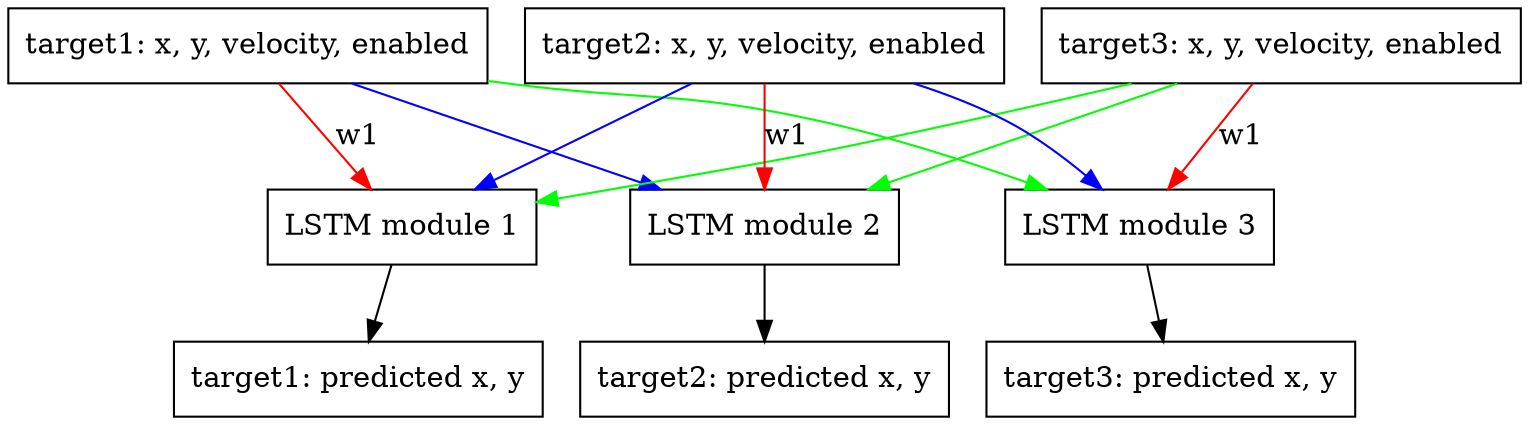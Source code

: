 digraph d {
  "target1: x, y, velocity, enabled" [shape=box]
  "target3: x, y, velocity, enabled" [shape=box]
  "target2: x, y, velocity, enabled" [shape=box]
  "LSTM module 1" [shape=box]
  "LSTM module 3" [shape=box]
  "LSTM module 2" [shape=box]
  "target1: predicted x, y" [shape=box]
  "target3: predicted x, y" [shape=box]
  "target2: predicted x, y" [shape=box]

  "target1: x, y, velocity, enabled" -> "LSTM module 1" [color=red,label=w1]
  "target2: x, y, velocity, enabled" -> "LSTM module 1" [color=blue]
  "target3: x, y, velocity, enabled" -> "LSTM module 1" [color=green]

  "target2: x, y, velocity, enabled" -> "LSTM module 2" [color=red,label=w1]
  "target1: x, y, velocity, enabled" -> "LSTM module 2" [color=blue]
  "target3: x, y, velocity, enabled" -> "LSTM module 2" [color=green]

  "target3: x, y, velocity, enabled" -> "LSTM module 3" [color=red,label=w1]
  "target2: x, y, velocity, enabled" -> "LSTM module 3" [color=blue]
  "target1: x, y, velocity, enabled" -> "LSTM module 3" [color=green]

  "LSTM module 1" -> "target1: predicted x, y"
  "LSTM module 2" -> "target2: predicted x, y"
  "LSTM module 3" -> "target3: predicted x, y"
}
